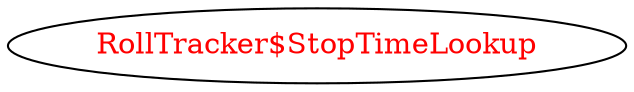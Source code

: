 digraph dependencyGraph {
 concentrate=true;
 ranksep="2.0";
 rankdir="LR"; 
 splines="ortho";
"RollTracker$StopTimeLookup" [fontcolor="red"];
}